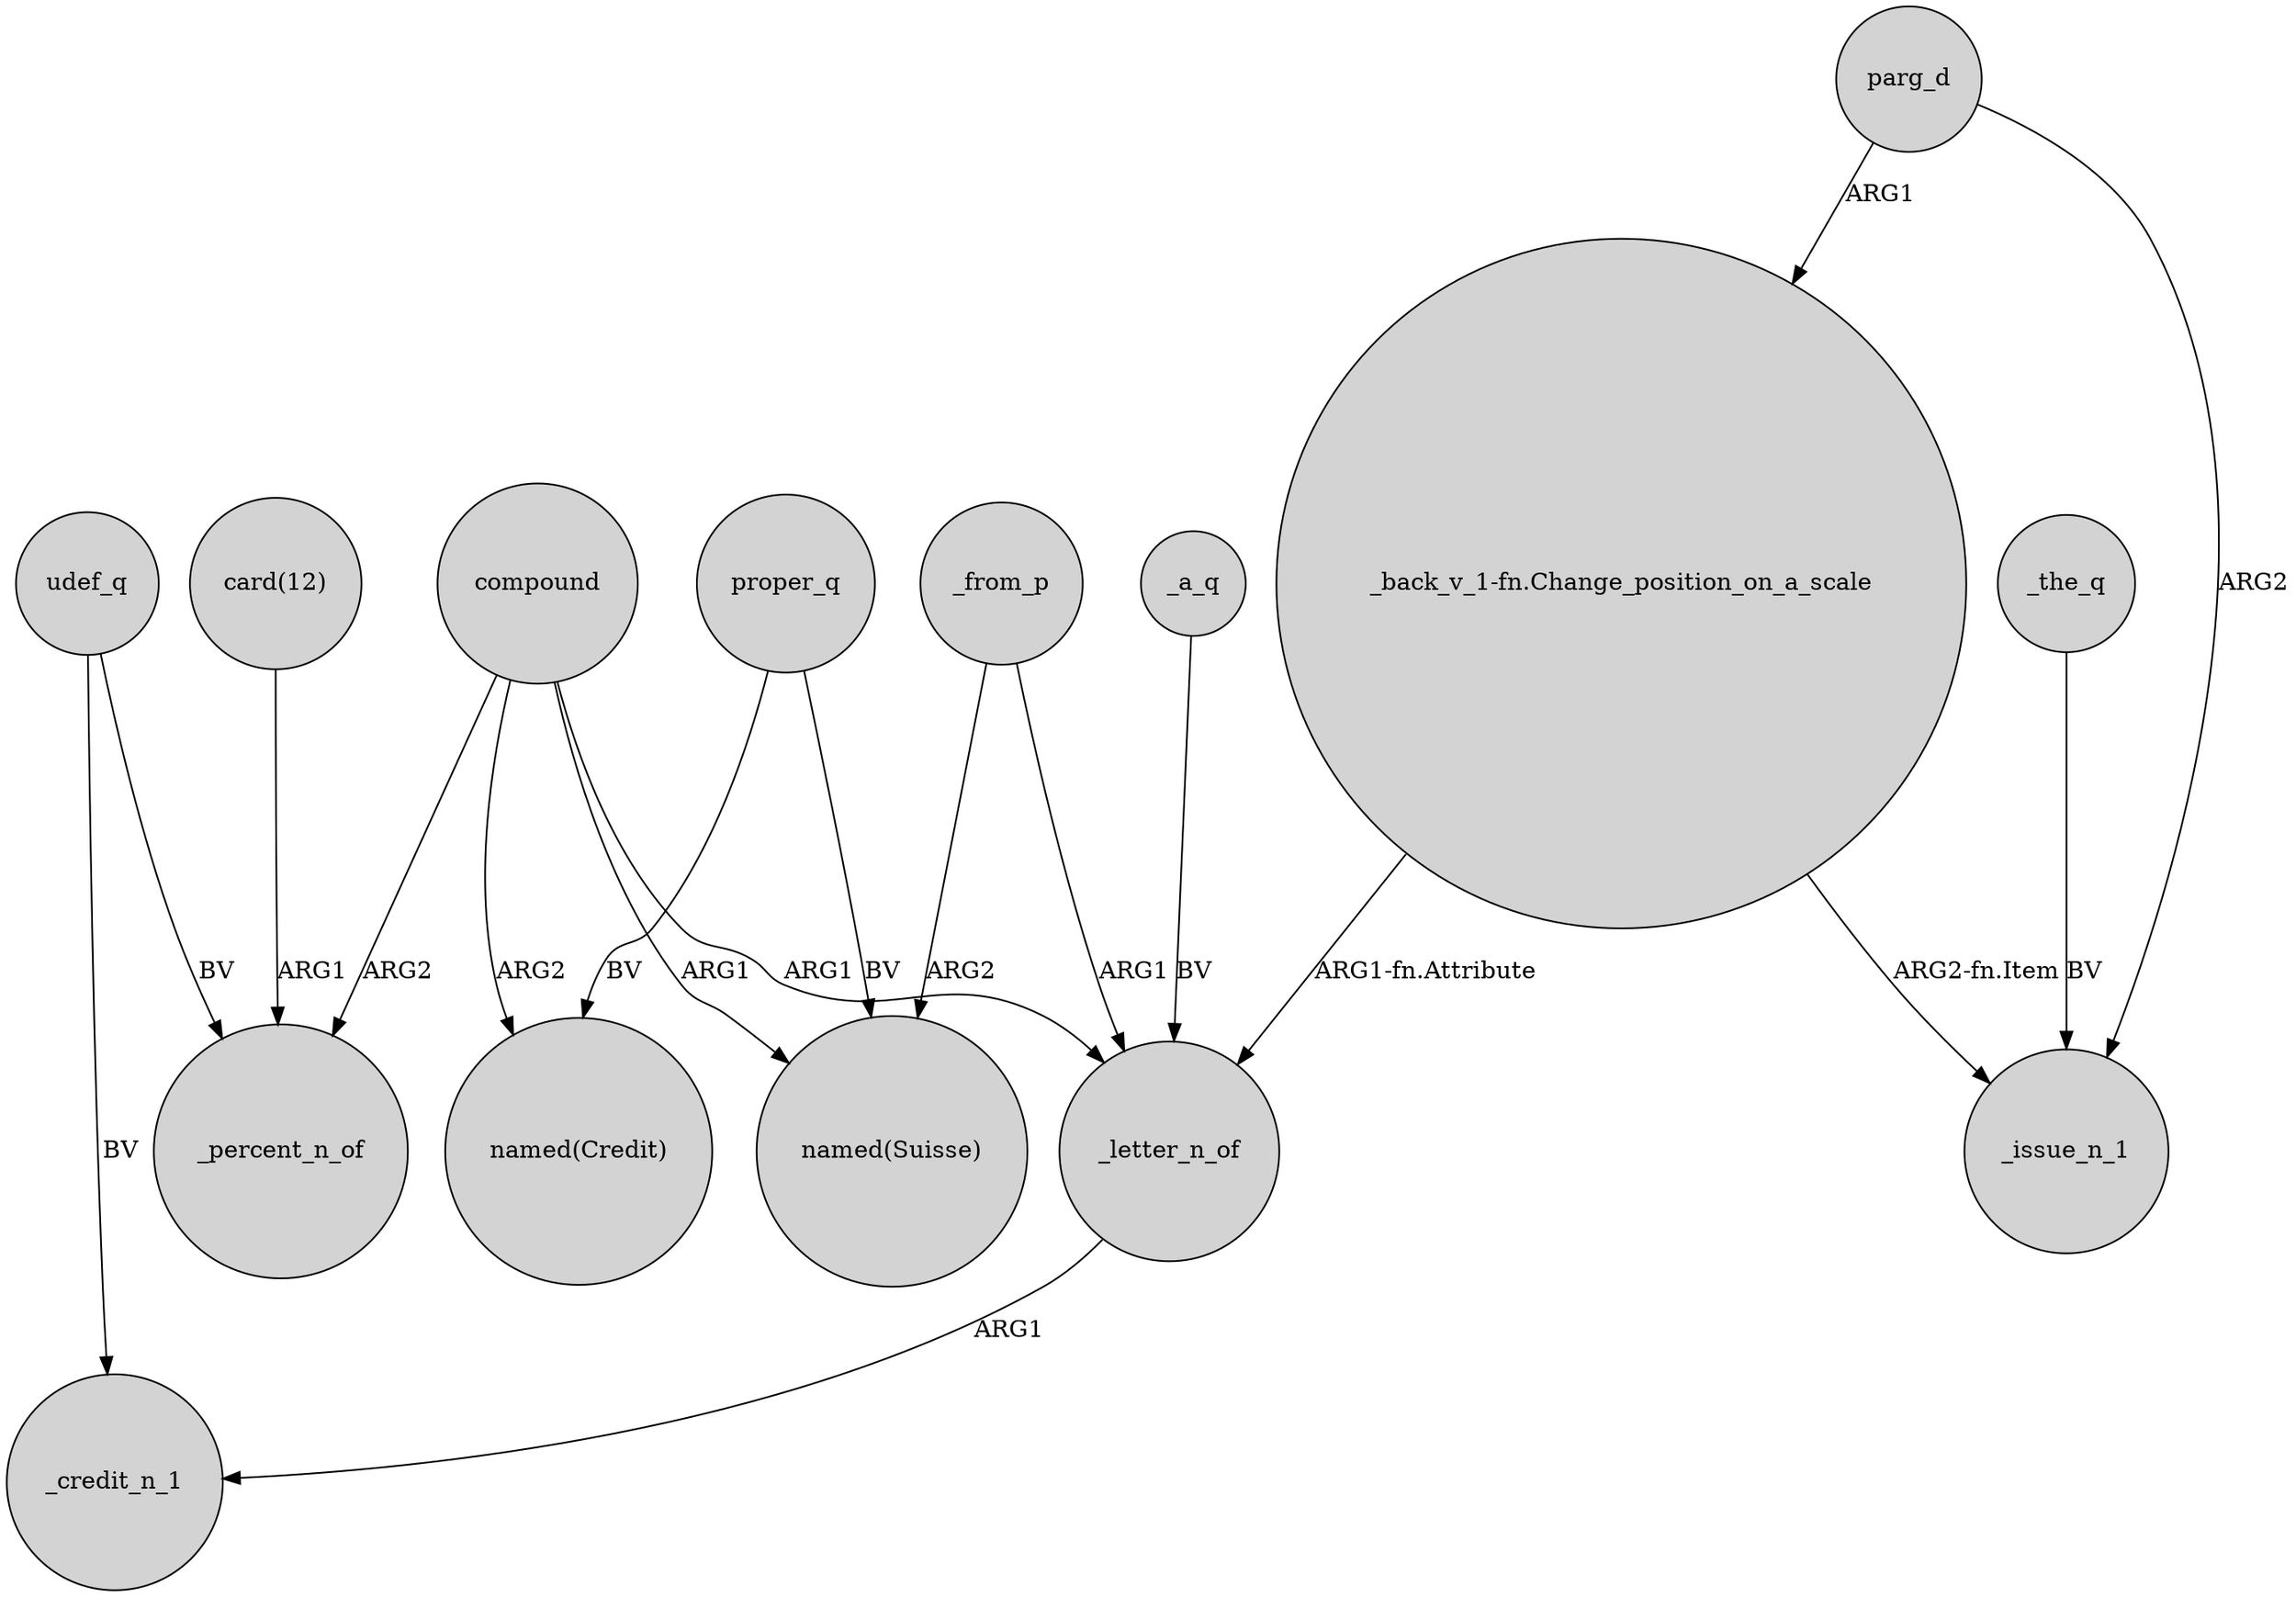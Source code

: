 digraph {
	node [shape=circle style=filled]
	udef_q -> _percent_n_of [label=BV]
	parg_d -> _issue_n_1 [label=ARG2]
	_from_p -> _letter_n_of [label=ARG1]
	"_back_v_1-fn.Change_position_on_a_scale" -> _letter_n_of [label="ARG1-fn.Attribute"]
	compound -> _percent_n_of [label=ARG2]
	proper_q -> "named(Suisse)" [label=BV]
	_a_q -> _letter_n_of [label=BV]
	"card(12)" -> _percent_n_of [label=ARG1]
	parg_d -> "_back_v_1-fn.Change_position_on_a_scale" [label=ARG1]
	_letter_n_of -> _credit_n_1 [label=ARG1]
	proper_q -> "named(Credit)" [label=BV]
	compound -> "named(Suisse)" [label=ARG1]
	compound -> _letter_n_of [label=ARG1]
	"_back_v_1-fn.Change_position_on_a_scale" -> _issue_n_1 [label="ARG2-fn.Item"]
	udef_q -> _credit_n_1 [label=BV]
	compound -> "named(Credit)" [label=ARG2]
	_from_p -> "named(Suisse)" [label=ARG2]
	_the_q -> _issue_n_1 [label=BV]
}
